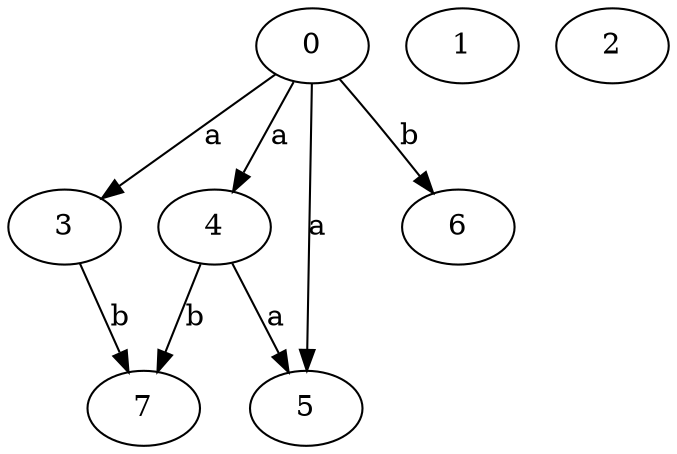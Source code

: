 strict digraph  {
0;
3;
4;
1;
5;
6;
7;
2;
0 -> 3  [label=a];
0 -> 4  [label=a];
0 -> 5  [label=a];
0 -> 6  [label=b];
3 -> 7  [label=b];
4 -> 5  [label=a];
4 -> 7  [label=b];
}
